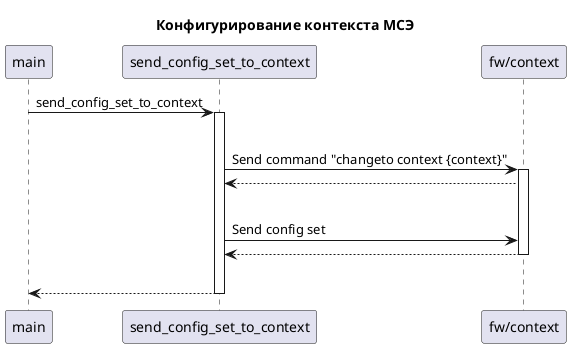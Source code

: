 @startuml 

title Конфигурирование контекста МСЭ 

participant main order 10
participant send_config_set_to_context order 20
participant "fw/context" order 40

main -> send_config_set_to_context : send_config_set_to_context
activate send_config_set_to_context 

|||
send_config_set_to_context -> "fw/context" : Send command "changeto context {context}"
activate "fw/context" 
send_config_set_to_context <-- "fw/context" 
|||
send_config_set_to_context -> "fw/context" : Send config set
send_config_set_to_context <-- "fw/context" 
deactivate "fw/context" 
|||
send_config_set_to_context --> main 

deactivate send_config_set_to_context
@enduml